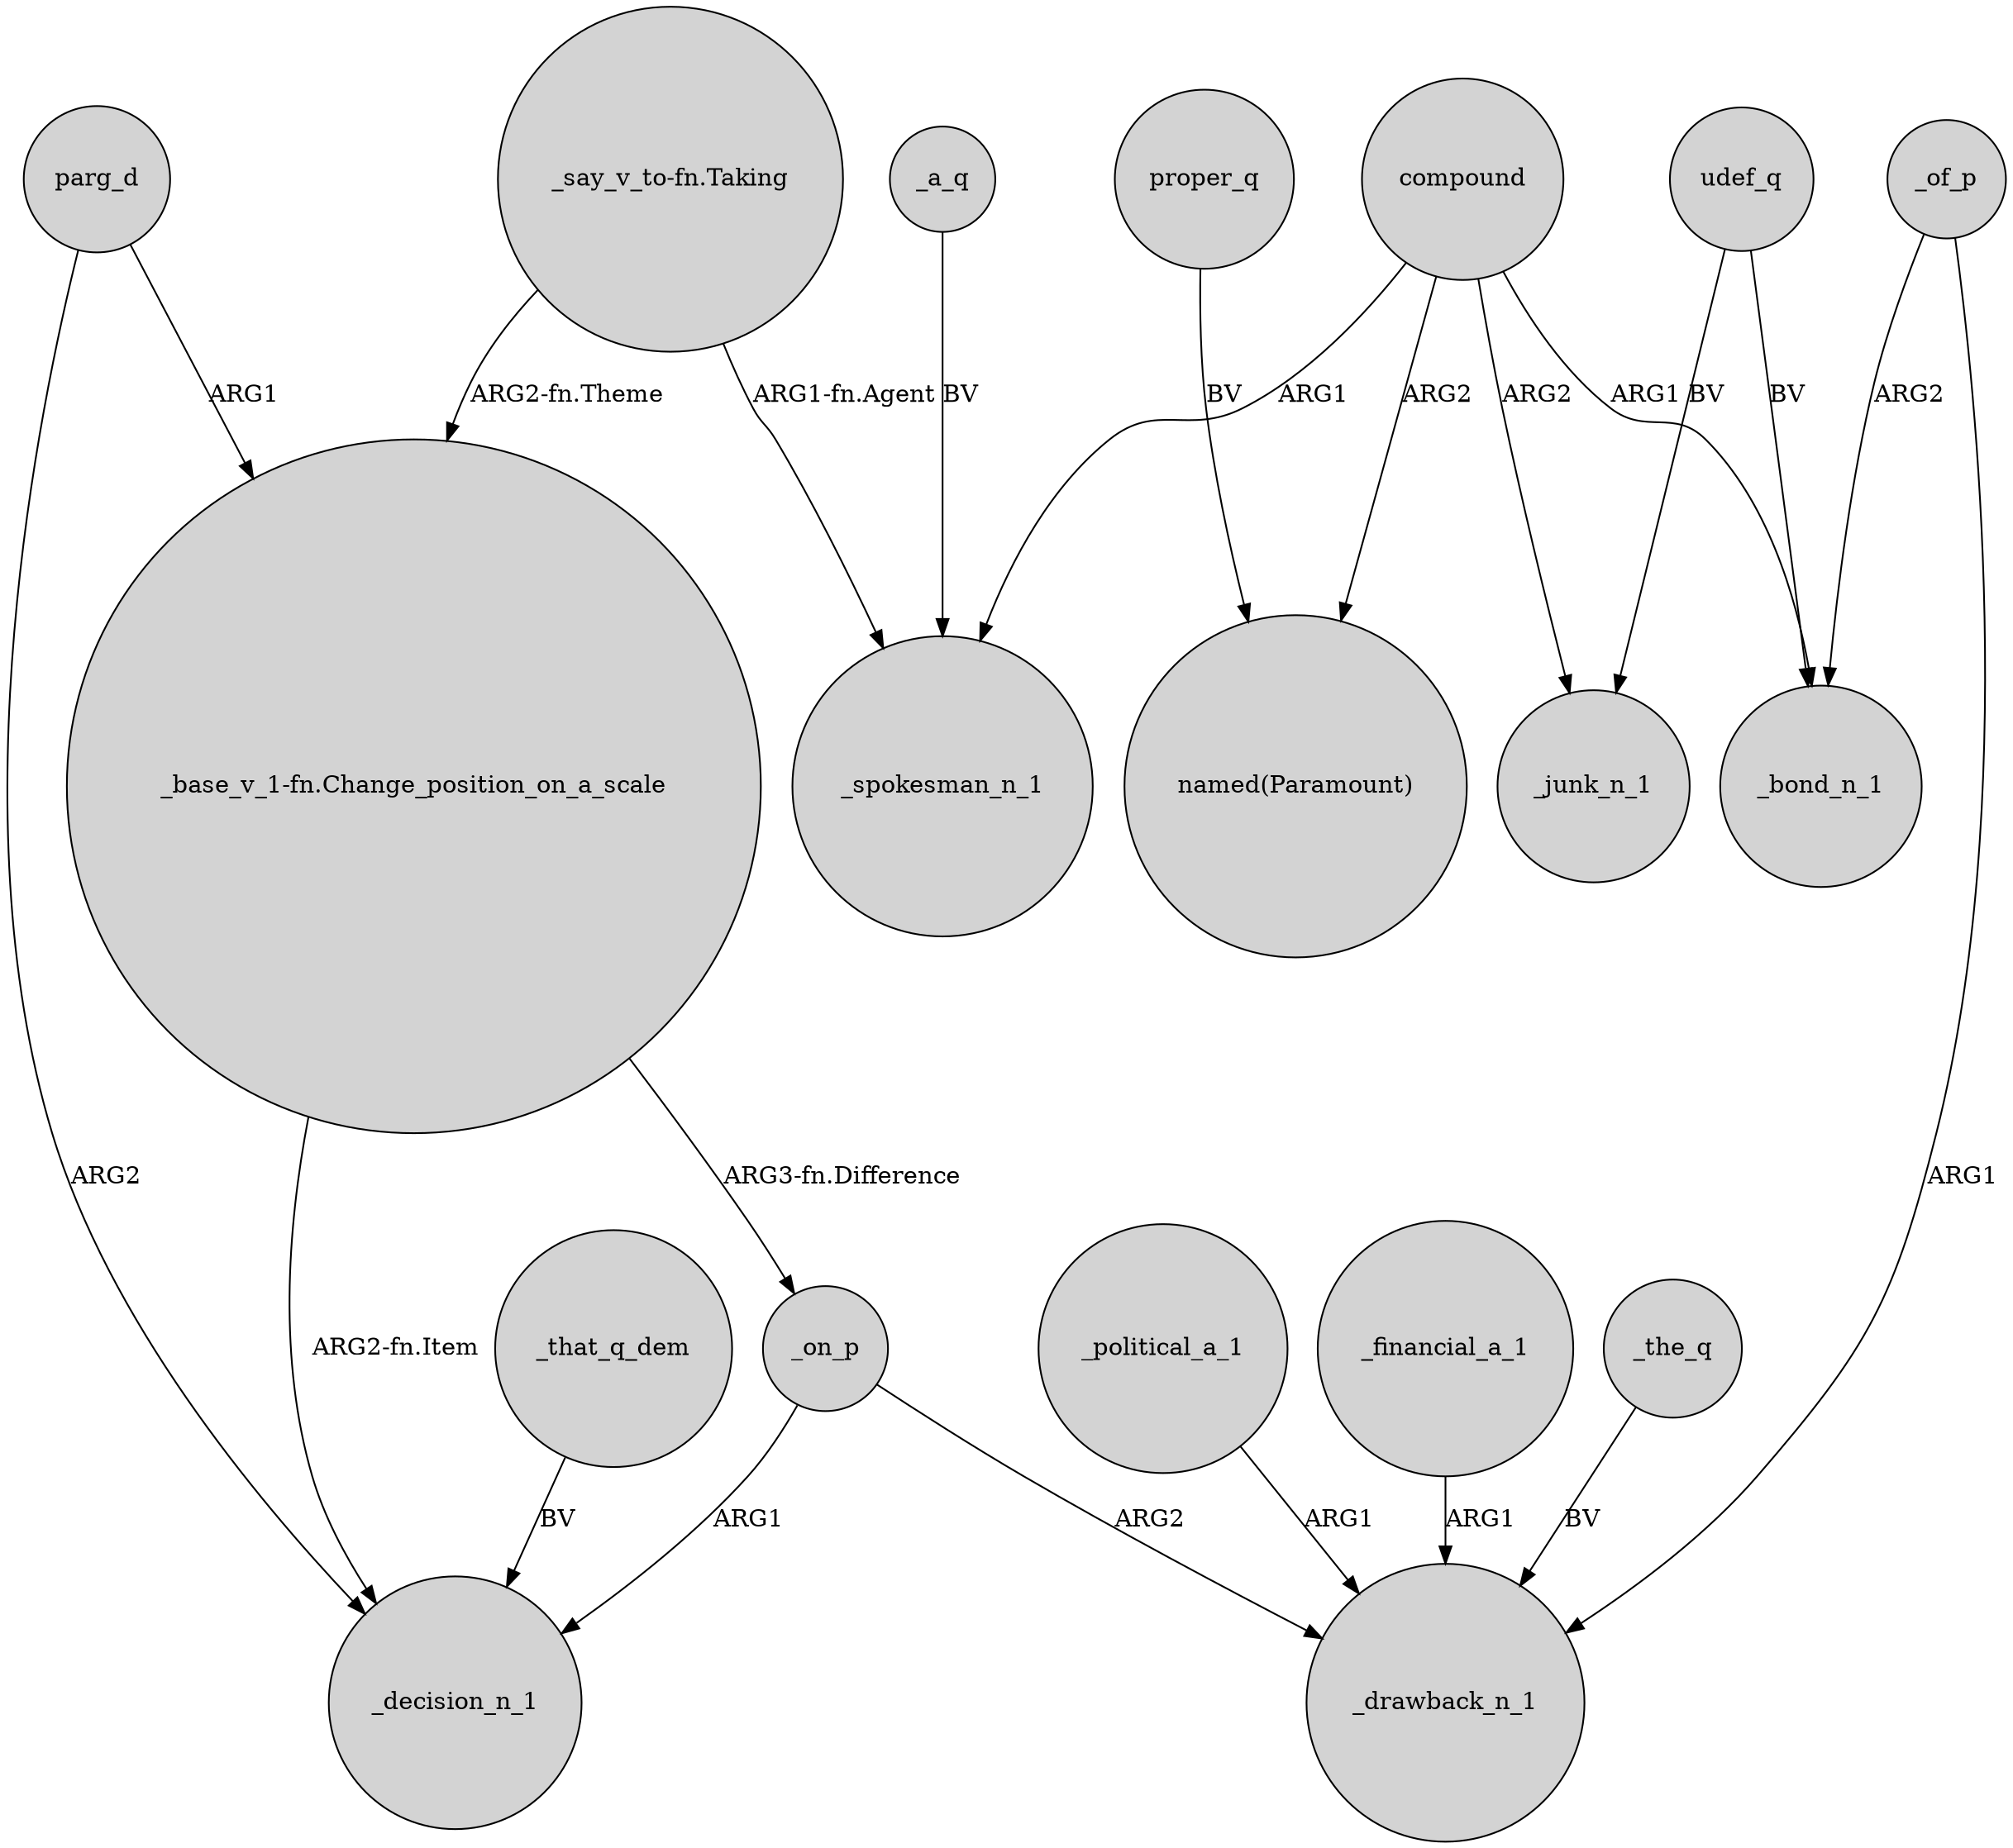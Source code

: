 digraph {
	node [shape=circle style=filled]
	_the_q -> _drawback_n_1 [label=BV]
	_on_p -> _drawback_n_1 [label=ARG2]
	compound -> _spokesman_n_1 [label=ARG1]
	udef_q -> _bond_n_1 [label=BV]
	parg_d -> "_base_v_1-fn.Change_position_on_a_scale" [label=ARG1]
	_political_a_1 -> _drawback_n_1 [label=ARG1]
	_of_p -> _drawback_n_1 [label=ARG1]
	compound -> _bond_n_1 [label=ARG1]
	compound -> "named(Paramount)" [label=ARG2]
	"_say_v_to-fn.Taking" -> _spokesman_n_1 [label="ARG1-fn.Agent"]
	_of_p -> _bond_n_1 [label=ARG2]
	compound -> _junk_n_1 [label=ARG2]
	parg_d -> _decision_n_1 [label=ARG2]
	_on_p -> _decision_n_1 [label=ARG1]
	udef_q -> _junk_n_1 [label=BV]
	"_say_v_to-fn.Taking" -> "_base_v_1-fn.Change_position_on_a_scale" [label="ARG2-fn.Theme"]
	proper_q -> "named(Paramount)" [label=BV]
	_financial_a_1 -> _drawback_n_1 [label=ARG1]
	_that_q_dem -> _decision_n_1 [label=BV]
	"_base_v_1-fn.Change_position_on_a_scale" -> _decision_n_1 [label="ARG2-fn.Item"]
	"_base_v_1-fn.Change_position_on_a_scale" -> _on_p [label="ARG3-fn.Difference"]
	_a_q -> _spokesman_n_1 [label=BV]
}
